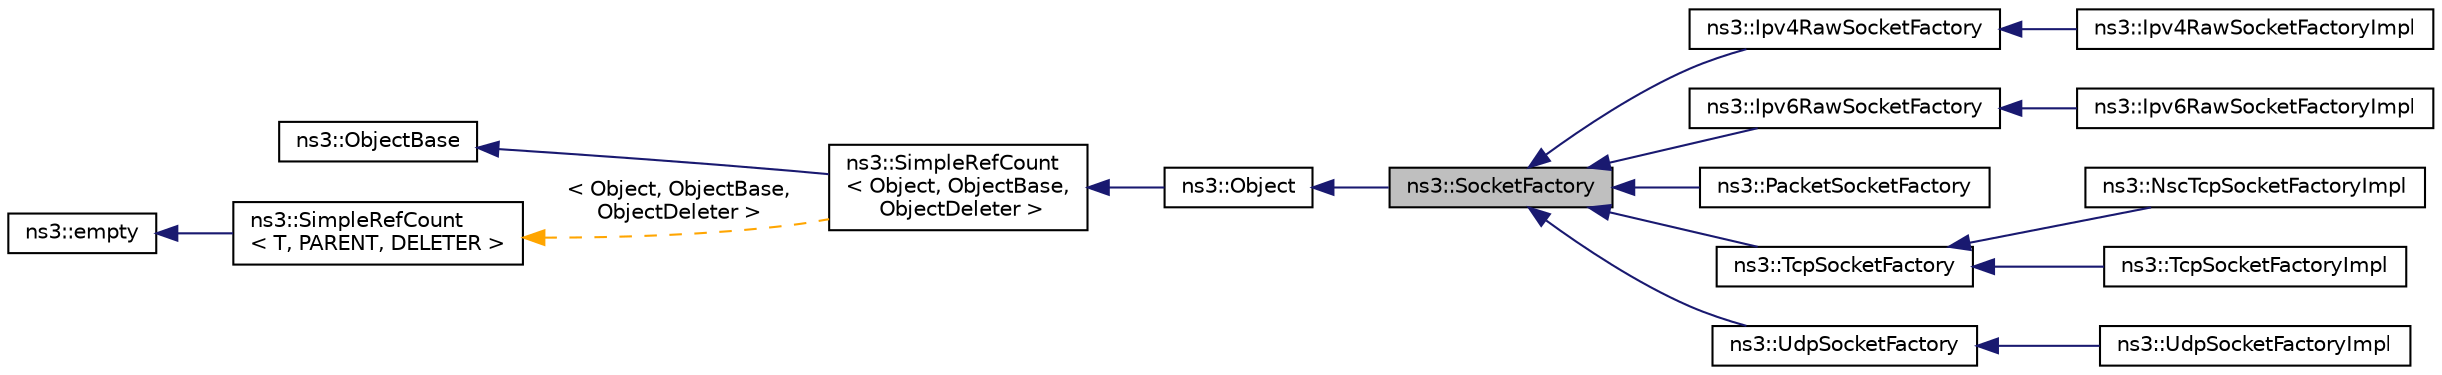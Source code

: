 digraph "ns3::SocketFactory"
{
 // LATEX_PDF_SIZE
  edge [fontname="Helvetica",fontsize="10",labelfontname="Helvetica",labelfontsize="10"];
  node [fontname="Helvetica",fontsize="10",shape=record];
  rankdir="LR";
  Node1 [label="ns3::SocketFactory",height=0.2,width=0.4,color="black", fillcolor="grey75", style="filled", fontcolor="black",tooltip="Object to create transport layer instances that provide a socket API to applications."];
  Node2 -> Node1 [dir="back",color="midnightblue",fontsize="10",style="solid",fontname="Helvetica"];
  Node2 [label="ns3::Object",height=0.2,width=0.4,color="black", fillcolor="white", style="filled",URL="$classns3_1_1_object.html",tooltip="A base class which provides memory management and object aggregation."];
  Node3 -> Node2 [dir="back",color="midnightblue",fontsize="10",style="solid",fontname="Helvetica"];
  Node3 [label="ns3::SimpleRefCount\l\< Object, ObjectBase,\l ObjectDeleter \>",height=0.2,width=0.4,color="black", fillcolor="white", style="filled",URL="$classns3_1_1_simple_ref_count.html",tooltip=" "];
  Node4 -> Node3 [dir="back",color="midnightblue",fontsize="10",style="solid",fontname="Helvetica"];
  Node4 [label="ns3::ObjectBase",height=0.2,width=0.4,color="black", fillcolor="white", style="filled",URL="$classns3_1_1_object_base.html",tooltip="Anchor the ns-3 type and attribute system."];
  Node5 -> Node3 [dir="back",color="orange",fontsize="10",style="dashed",label=" \< Object, ObjectBase,\l ObjectDeleter \>" ,fontname="Helvetica"];
  Node5 [label="ns3::SimpleRefCount\l\< T, PARENT, DELETER \>",height=0.2,width=0.4,color="black", fillcolor="white", style="filled",URL="$classns3_1_1_simple_ref_count.html",tooltip="A template-based reference counting class."];
  Node6 -> Node5 [dir="back",color="midnightblue",fontsize="10",style="solid",fontname="Helvetica"];
  Node6 [label="ns3::empty",height=0.2,width=0.4,color="black", fillcolor="white", style="filled",URL="$classns3_1_1empty.html",tooltip="make Callback use a separate empty type"];
  Node1 -> Node7 [dir="back",color="midnightblue",fontsize="10",style="solid",fontname="Helvetica"];
  Node7 [label="ns3::Ipv4RawSocketFactory",height=0.2,width=0.4,color="black", fillcolor="white", style="filled",URL="$classns3_1_1_ipv4_raw_socket_factory.html",tooltip="API to create RAW socket instances."];
  Node7 -> Node8 [dir="back",color="midnightblue",fontsize="10",style="solid",fontname="Helvetica"];
  Node8 [label="ns3::Ipv4RawSocketFactoryImpl",height=0.2,width=0.4,color="black", fillcolor="white", style="filled",URL="$classns3_1_1_ipv4_raw_socket_factory_impl.html",tooltip="Implementation of IPv4 raw socket factory."];
  Node1 -> Node9 [dir="back",color="midnightblue",fontsize="10",style="solid",fontname="Helvetica"];
  Node9 [label="ns3::Ipv6RawSocketFactory",height=0.2,width=0.4,color="black", fillcolor="white", style="filled",URL="$classns3_1_1_ipv6_raw_socket_factory.html",tooltip="API to create IPv6 RAW socket instances."];
  Node9 -> Node10 [dir="back",color="midnightblue",fontsize="10",style="solid",fontname="Helvetica"];
  Node10 [label="ns3::Ipv6RawSocketFactoryImpl",height=0.2,width=0.4,color="black", fillcolor="white", style="filled",URL="$classns3_1_1_ipv6_raw_socket_factory_impl.html",tooltip="Implementation of IPv6 raw socket factory."];
  Node1 -> Node11 [dir="back",color="midnightblue",fontsize="10",style="solid",fontname="Helvetica"];
  Node11 [label="ns3::PacketSocketFactory",height=0.2,width=0.4,color="black", fillcolor="white", style="filled",URL="$classns3_1_1_packet_socket_factory.html",tooltip="This can be used as an interface in a node in order for the node to generate PacketSockets that can c..."];
  Node1 -> Node12 [dir="back",color="midnightblue",fontsize="10",style="solid",fontname="Helvetica"];
  Node12 [label="ns3::TcpSocketFactory",height=0.2,width=0.4,color="black", fillcolor="white", style="filled",URL="$classns3_1_1_tcp_socket_factory.html",tooltip="API to create TCP socket instances."];
  Node12 -> Node13 [dir="back",color="midnightblue",fontsize="10",style="solid",fontname="Helvetica"];
  Node13 [label="ns3::NscTcpSocketFactoryImpl",height=0.2,width=0.4,color="black", fillcolor="white", style="filled",URL="$classns3_1_1_nsc_tcp_socket_factory_impl.html",tooltip="socket factory implementation for creating instances of NSC TCP"];
  Node12 -> Node14 [dir="back",color="midnightblue",fontsize="10",style="solid",fontname="Helvetica"];
  Node14 [label="ns3::TcpSocketFactoryImpl",height=0.2,width=0.4,color="black", fillcolor="white", style="filled",URL="$classns3_1_1_tcp_socket_factory_impl.html",tooltip="socket factory implementation for native ns-3 TCP"];
  Node1 -> Node15 [dir="back",color="midnightblue",fontsize="10",style="solid",fontname="Helvetica"];
  Node15 [label="ns3::UdpSocketFactory",height=0.2,width=0.4,color="black", fillcolor="white", style="filled",URL="$classns3_1_1_udp_socket_factory.html",tooltip="API to create UDP socket instances."];
  Node15 -> Node16 [dir="back",color="midnightblue",fontsize="10",style="solid",fontname="Helvetica"];
  Node16 [label="ns3::UdpSocketFactoryImpl",height=0.2,width=0.4,color="black", fillcolor="white", style="filled",URL="$classns3_1_1_udp_socket_factory_impl.html",tooltip="Object to create UDP socket instances."];
}
